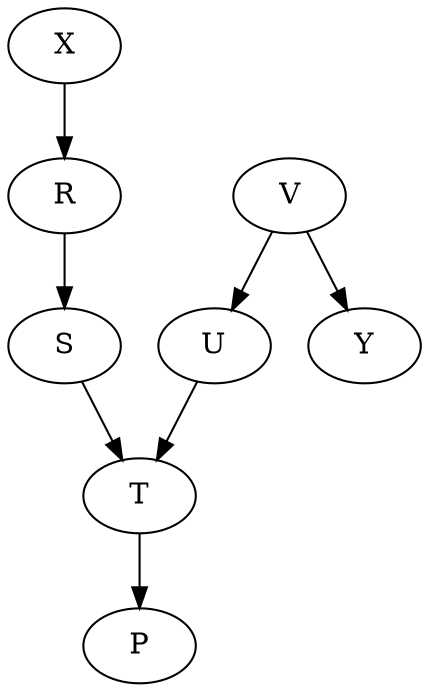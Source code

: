 strict digraph  {
X [x=0, y=0];
R [x=1, y=0];
S [x=2, y=0];
T [x=3, y=0];
U [x=4, y=0];
V [x=5, y=0];
Y [x=6, y=0];
P [x=3, y="-1"];
X -> R;
R -> S;
S -> T;
T -> P;
U -> T;
V -> U;
V -> Y;
}
